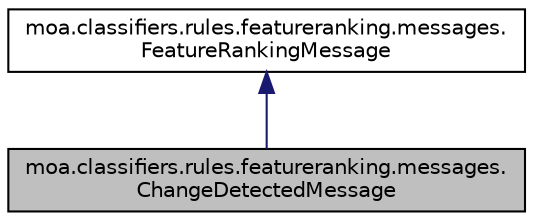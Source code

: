 digraph "moa.classifiers.rules.featureranking.messages.ChangeDetectedMessage"
{
 // LATEX_PDF_SIZE
  edge [fontname="Helvetica",fontsize="10",labelfontname="Helvetica",labelfontsize="10"];
  node [fontname="Helvetica",fontsize="10",shape=record];
  Node1 [label="moa.classifiers.rules.featureranking.messages.\lChangeDetectedMessage",height=0.2,width=0.4,color="black", fillcolor="grey75", style="filled", fontcolor="black",tooltip=" "];
  Node2 -> Node1 [dir="back",color="midnightblue",fontsize="10",style="solid",fontname="Helvetica"];
  Node2 [label="moa.classifiers.rules.featureranking.messages.\lFeatureRankingMessage",height=0.2,width=0.4,color="black", fillcolor="white", style="filled",URL="$interfacemoa_1_1classifiers_1_1rules_1_1featureranking_1_1messages_1_1_feature_ranking_message.html",tooltip=" "];
}
